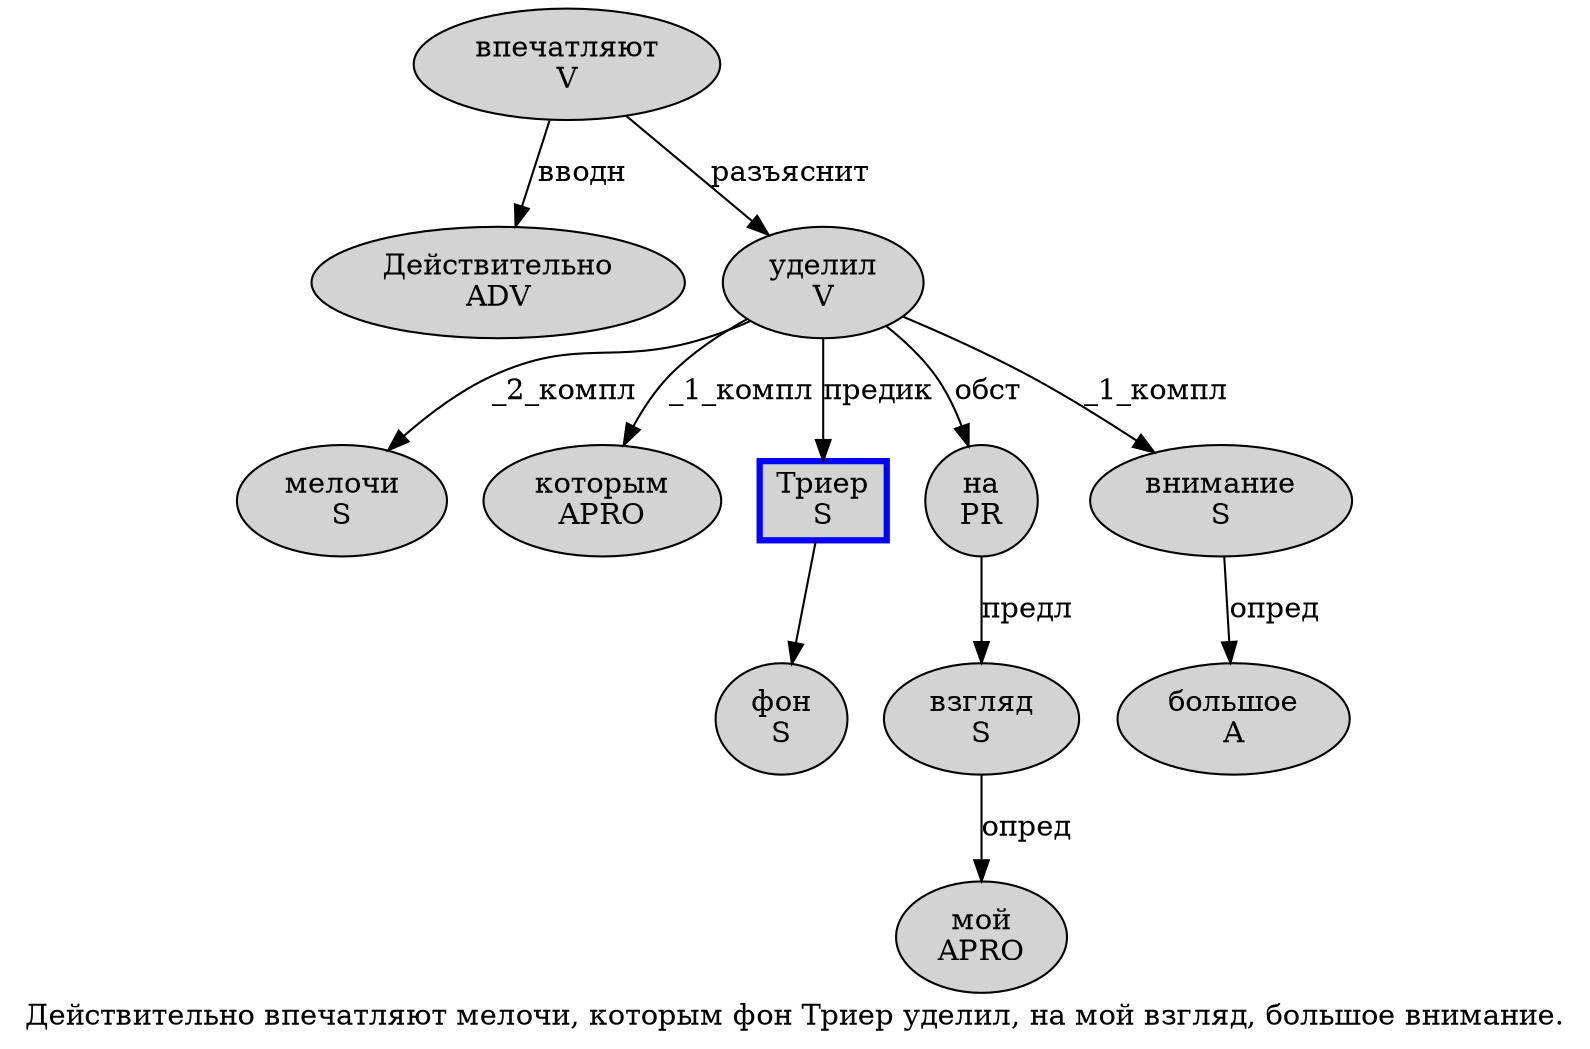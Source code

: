 digraph SENTENCE_1794 {
	graph [label="Действительно впечатляют мелочи, которым фон Триер уделил, на мой взгляд, большое внимание."]
	node [style=filled]
		0 [label="Действительно
ADV" color="" fillcolor=lightgray penwidth=1 shape=ellipse]
		1 [label="впечатляют
V" color="" fillcolor=lightgray penwidth=1 shape=ellipse]
		2 [label="мелочи
S" color="" fillcolor=lightgray penwidth=1 shape=ellipse]
		4 [label="которым
APRO" color="" fillcolor=lightgray penwidth=1 shape=ellipse]
		5 [label="фон
S" color="" fillcolor=lightgray penwidth=1 shape=ellipse]
		6 [label="Триер
S" color=blue fillcolor=lightgray penwidth=3 shape=box]
		7 [label="уделил
V" color="" fillcolor=lightgray penwidth=1 shape=ellipse]
		9 [label="на
PR" color="" fillcolor=lightgray penwidth=1 shape=ellipse]
		10 [label="мой
APRO" color="" fillcolor=lightgray penwidth=1 shape=ellipse]
		11 [label="взгляд
S" color="" fillcolor=lightgray penwidth=1 shape=ellipse]
		13 [label="большое
A" color="" fillcolor=lightgray penwidth=1 shape=ellipse]
		14 [label="внимание
S" color="" fillcolor=lightgray penwidth=1 shape=ellipse]
			11 -> 10 [label="опред"]
			9 -> 11 [label="предл"]
			1 -> 0 [label="вводн"]
			1 -> 7 [label="разъяснит"]
			7 -> 2 [label="_2_компл"]
			7 -> 4 [label="_1_компл"]
			7 -> 6 [label="предик"]
			7 -> 9 [label="обст"]
			7 -> 14 [label="_1_компл"]
			6 -> 5
			14 -> 13 [label="опред"]
}